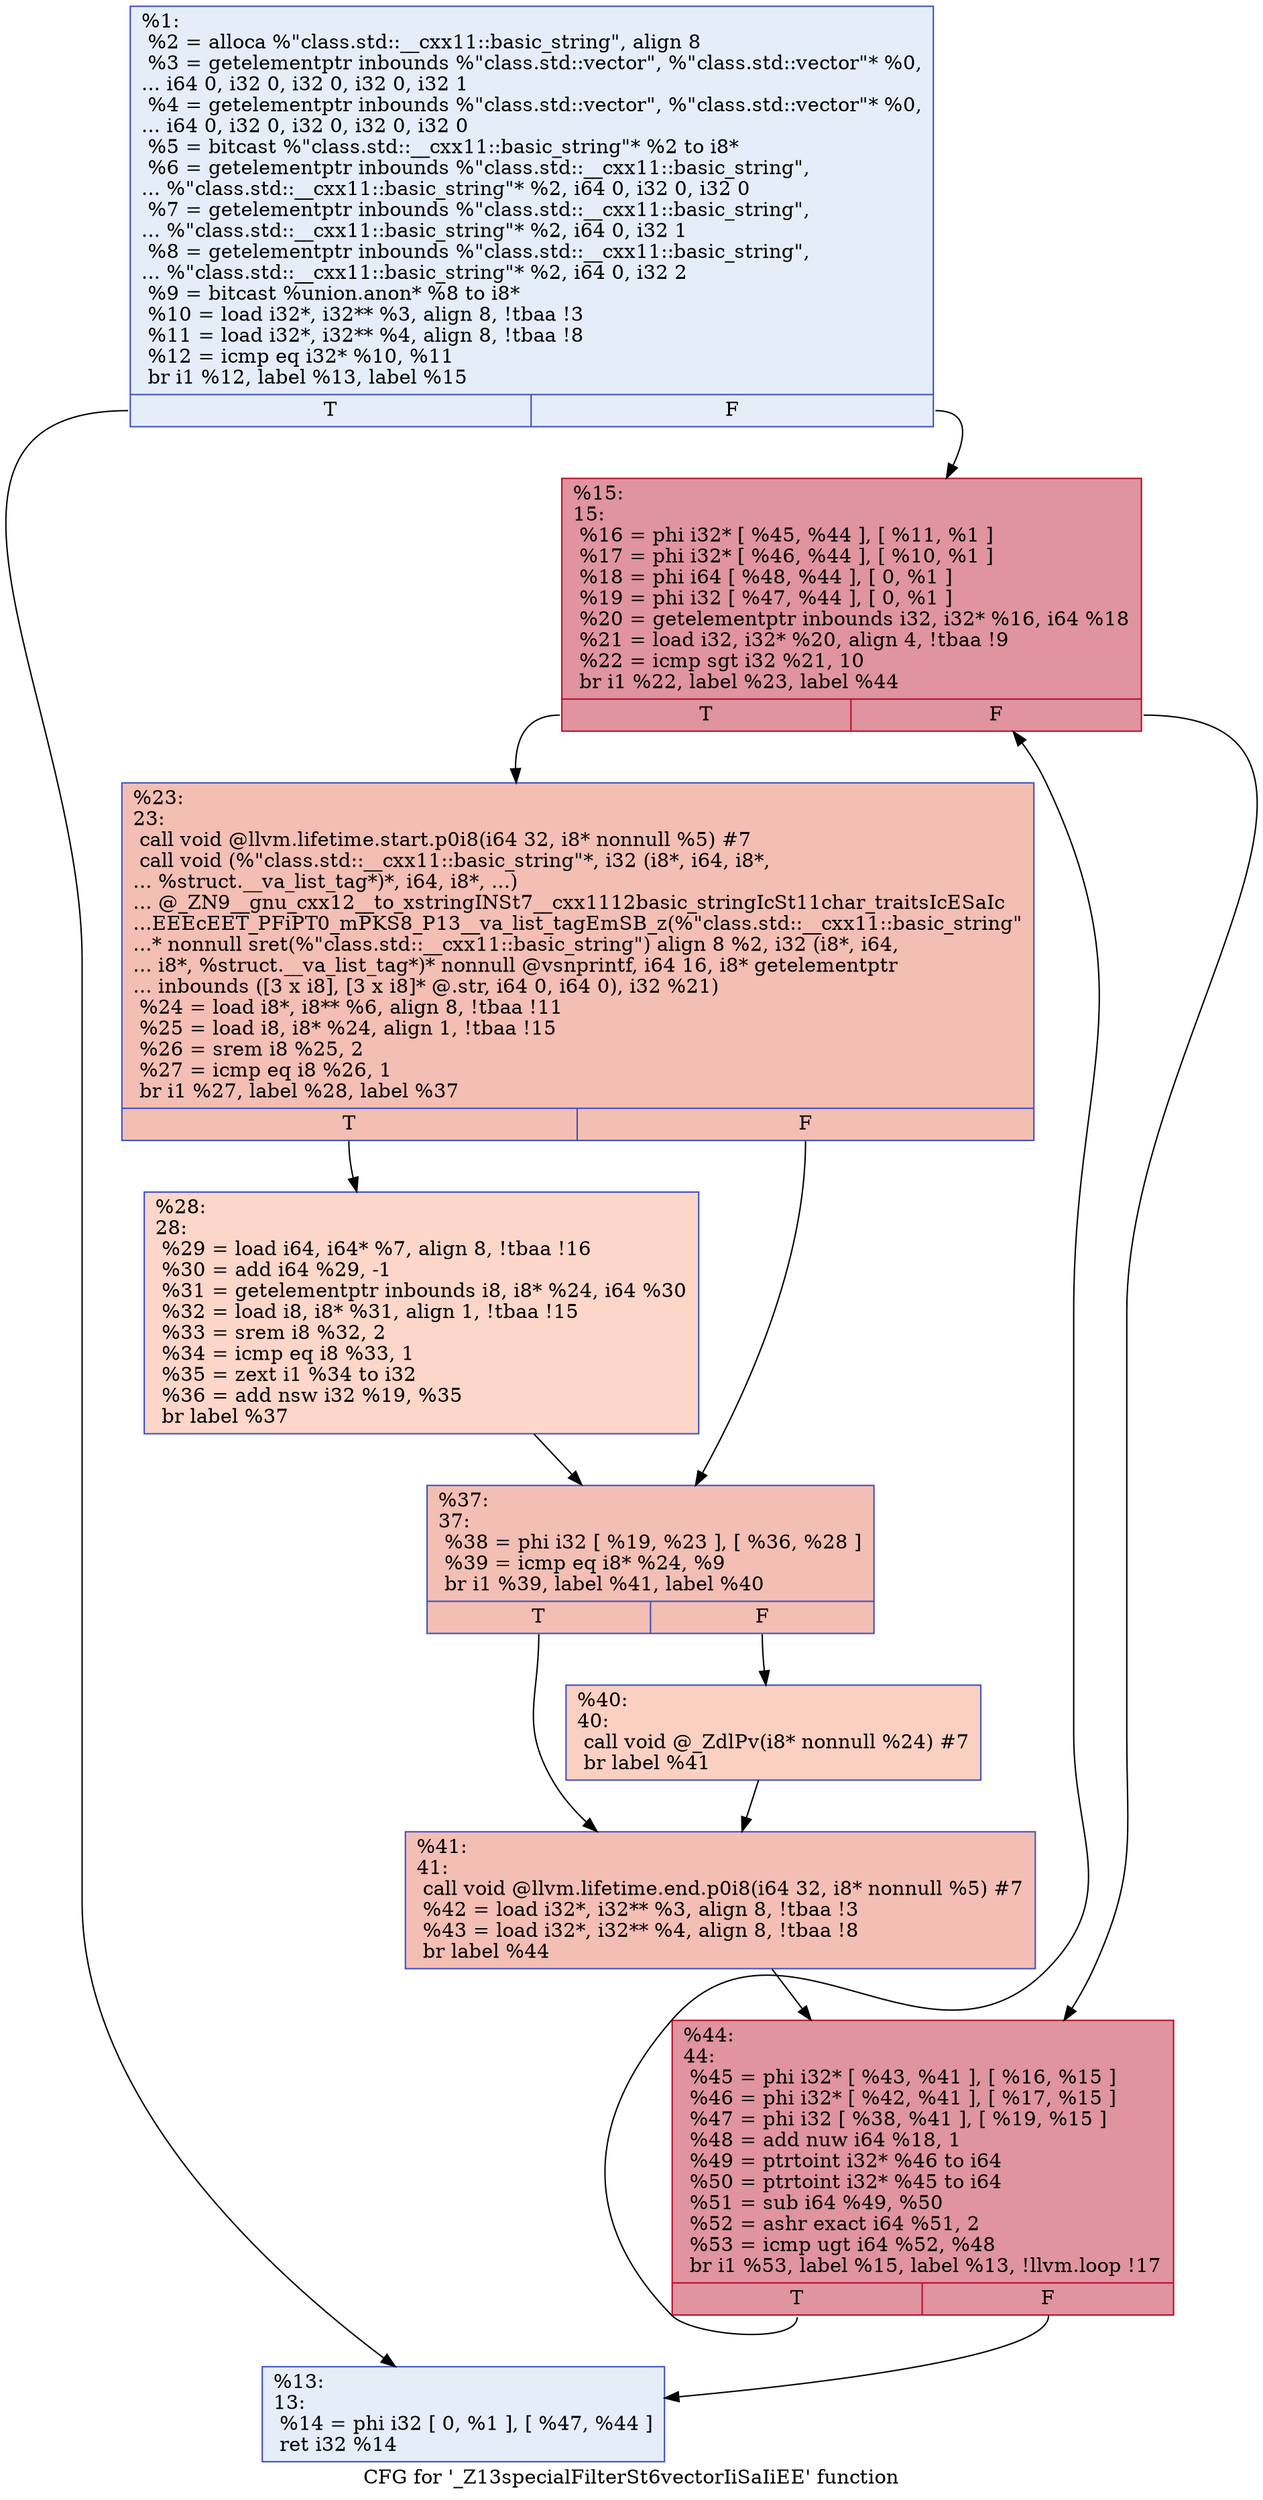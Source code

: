 digraph "CFG for '_Z13specialFilterSt6vectorIiSaIiEE' function" {
	label="CFG for '_Z13specialFilterSt6vectorIiSaIiEE' function";

	Node0x562aa11c1340 [shape=record,color="#3d50c3ff", style=filled, fillcolor="#c5d6f270",label="{%1:\l  %2 = alloca %\"class.std::__cxx11::basic_string\", align 8\l  %3 = getelementptr inbounds %\"class.std::vector\", %\"class.std::vector\"* %0,\l... i64 0, i32 0, i32 0, i32 0, i32 1\l  %4 = getelementptr inbounds %\"class.std::vector\", %\"class.std::vector\"* %0,\l... i64 0, i32 0, i32 0, i32 0, i32 0\l  %5 = bitcast %\"class.std::__cxx11::basic_string\"* %2 to i8*\l  %6 = getelementptr inbounds %\"class.std::__cxx11::basic_string\",\l... %\"class.std::__cxx11::basic_string\"* %2, i64 0, i32 0, i32 0\l  %7 = getelementptr inbounds %\"class.std::__cxx11::basic_string\",\l... %\"class.std::__cxx11::basic_string\"* %2, i64 0, i32 1\l  %8 = getelementptr inbounds %\"class.std::__cxx11::basic_string\",\l... %\"class.std::__cxx11::basic_string\"* %2, i64 0, i32 2\l  %9 = bitcast %union.anon* %8 to i8*\l  %10 = load i32*, i32** %3, align 8, !tbaa !3\l  %11 = load i32*, i32** %4, align 8, !tbaa !8\l  %12 = icmp eq i32* %10, %11\l  br i1 %12, label %13, label %15\l|{<s0>T|<s1>F}}"];
	Node0x562aa11c1340:s0 -> Node0x562aa11c1d20;
	Node0x562aa11c1340:s1 -> Node0x562aa11c2de0;
	Node0x562aa11c1d20 [shape=record,color="#3d50c3ff", style=filled, fillcolor="#c5d6f270",label="{%13:\l13:                                               \l  %14 = phi i32 [ 0, %1 ], [ %47, %44 ]\l  ret i32 %14\l}"];
	Node0x562aa11c2de0 [shape=record,color="#b70d28ff", style=filled, fillcolor="#b70d2870",label="{%15:\l15:                                               \l  %16 = phi i32* [ %45, %44 ], [ %11, %1 ]\l  %17 = phi i32* [ %46, %44 ], [ %10, %1 ]\l  %18 = phi i64 [ %48, %44 ], [ 0, %1 ]\l  %19 = phi i32 [ %47, %44 ], [ 0, %1 ]\l  %20 = getelementptr inbounds i32, i32* %16, i64 %18\l  %21 = load i32, i32* %20, align 4, !tbaa !9\l  %22 = icmp sgt i32 %21, 10\l  br i1 %22, label %23, label %44\l|{<s0>T|<s1>F}}"];
	Node0x562aa11c2de0:s0 -> Node0x562aa11c3730;
	Node0x562aa11c2de0:s1 -> Node0x562aa11c2f50;
	Node0x562aa11c3730 [shape=record,color="#3d50c3ff", style=filled, fillcolor="#e36c5570",label="{%23:\l23:                                               \l  call void @llvm.lifetime.start.p0i8(i64 32, i8* nonnull %5) #7\l  call void (%\"class.std::__cxx11::basic_string\"*, i32 (i8*, i64, i8*,\l... %struct.__va_list_tag*)*, i64, i8*, ...)\l... @_ZN9__gnu_cxx12__to_xstringINSt7__cxx1112basic_stringIcSt11char_traitsIcESaIc\l...EEEcEET_PFiPT0_mPKS8_P13__va_list_tagEmSB_z(%\"class.std::__cxx11::basic_string\"\l...* nonnull sret(%\"class.std::__cxx11::basic_string\") align 8 %2, i32 (i8*, i64,\l... i8*, %struct.__va_list_tag*)* nonnull @vsnprintf, i64 16, i8* getelementptr\l... inbounds ([3 x i8], [3 x i8]* @.str, i64 0, i64 0), i32 %21)\l  %24 = load i8*, i8** %6, align 8, !tbaa !11\l  %25 = load i8, i8* %24, align 1, !tbaa !15\l  %26 = srem i8 %25, 2\l  %27 = icmp eq i8 %26, 1\l  br i1 %27, label %28, label %37\l|{<s0>T|<s1>F}}"];
	Node0x562aa11c3730:s0 -> Node0x562aa11c4510;
	Node0x562aa11c3730:s1 -> Node0x562aa11c45a0;
	Node0x562aa11c4510 [shape=record,color="#3d50c3ff", style=filled, fillcolor="#f6a38570",label="{%28:\l28:                                               \l  %29 = load i64, i64* %7, align 8, !tbaa !16\l  %30 = add i64 %29, -1\l  %31 = getelementptr inbounds i8, i8* %24, i64 %30\l  %32 = load i8, i8* %31, align 1, !tbaa !15\l  %33 = srem i8 %32, 2\l  %34 = icmp eq i8 %33, 1\l  %35 = zext i1 %34 to i32\l  %36 = add nsw i32 %19, %35\l  br label %37\l}"];
	Node0x562aa11c4510 -> Node0x562aa11c45a0;
	Node0x562aa11c45a0 [shape=record,color="#3d50c3ff", style=filled, fillcolor="#e36c5570",label="{%37:\l37:                                               \l  %38 = phi i32 [ %19, %23 ], [ %36, %28 ]\l  %39 = icmp eq i8* %24, %9\l  br i1 %39, label %41, label %40\l|{<s0>T|<s1>F}}"];
	Node0x562aa11c45a0:s0 -> Node0x562aa11c55f0;
	Node0x562aa11c45a0:s1 -> Node0x562aa11c5640;
	Node0x562aa11c5640 [shape=record,color="#3d50c3ff", style=filled, fillcolor="#f3947570",label="{%40:\l40:                                               \l  call void @_ZdlPv(i8* nonnull %24) #7\l  br label %41\l}"];
	Node0x562aa11c5640 -> Node0x562aa11c55f0;
	Node0x562aa11c55f0 [shape=record,color="#3d50c3ff", style=filled, fillcolor="#e36c5570",label="{%41:\l41:                                               \l  call void @llvm.lifetime.end.p0i8(i64 32, i8* nonnull %5) #7\l  %42 = load i32*, i32** %3, align 8, !tbaa !3\l  %43 = load i32*, i32** %4, align 8, !tbaa !8\l  br label %44\l}"];
	Node0x562aa11c55f0 -> Node0x562aa11c2f50;
	Node0x562aa11c2f50 [shape=record,color="#b70d28ff", style=filled, fillcolor="#b70d2870",label="{%44:\l44:                                               \l  %45 = phi i32* [ %43, %41 ], [ %16, %15 ]\l  %46 = phi i32* [ %42, %41 ], [ %17, %15 ]\l  %47 = phi i32 [ %38, %41 ], [ %19, %15 ]\l  %48 = add nuw i64 %18, 1\l  %49 = ptrtoint i32* %46 to i64\l  %50 = ptrtoint i32* %45 to i64\l  %51 = sub i64 %49, %50\l  %52 = ashr exact i64 %51, 2\l  %53 = icmp ugt i64 %52, %48\l  br i1 %53, label %15, label %13, !llvm.loop !17\l|{<s0>T|<s1>F}}"];
	Node0x562aa11c2f50:s0 -> Node0x562aa11c2de0;
	Node0x562aa11c2f50:s1 -> Node0x562aa11c1d20;
}
